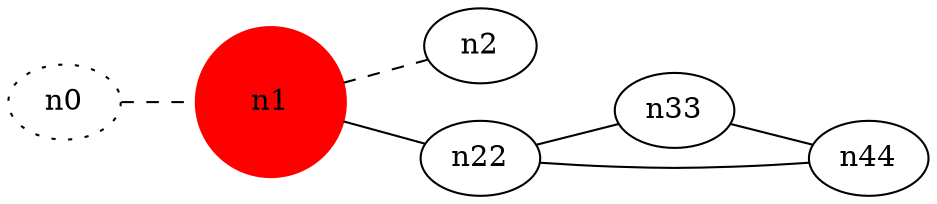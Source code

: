 graph test4 {
	rankdir=LR;
	fontcolor=blue; /* c0; c1; c0 -- c1 */
	n0 [style=dotted, fillcolor="#123456"]; // c2; c3; c2 -- c3
	n1 [height=1, width=1, color=red, style=filled];
	n2 ;
	n0 -- n1 -- n2[style=dashed];
	n1 -- n22 -- n33;
	n22 -- n44;
	n33 -- n44;
}
